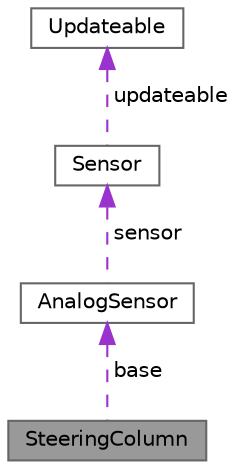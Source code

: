 digraph "SteeringColumn"
{
 // LATEX_PDF_SIZE
  bgcolor="transparent";
  edge [fontname=Helvetica,fontsize=10,labelfontname=Helvetica,labelfontsize=10];
  node [fontname=Helvetica,fontsize=10,shape=box,height=0.2,width=0.4];
  Node1 [label="SteeringColumn",height=0.2,width=0.4,color="gray40", fillcolor="grey60", style="filled", fontcolor="black",tooltip=" "];
  Node2 -> Node1 [dir="back",color="darkorchid3",style="dashed",label=" base" ];
  Node2 [label="AnalogSensor",height=0.2,width=0.4,color="gray40", fillcolor="white", style="filled",URL="$structAnalogSensor.html",tooltip=" "];
  Node3 -> Node2 [dir="back",color="darkorchid3",style="dashed",label=" sensor" ];
  Node3 [label="Sensor",height=0.2,width=0.4,color="gray40", fillcolor="white", style="filled",URL="$structSensor.html",tooltip=" "];
  Node4 -> Node3 [dir="back",color="darkorchid3",style="dashed",label=" updateable" ];
  Node4 [label="Updateable",height=0.2,width=0.4,color="gray40", fillcolor="white", style="filled",URL="$structUpdateable.html",tooltip=" "];
}
